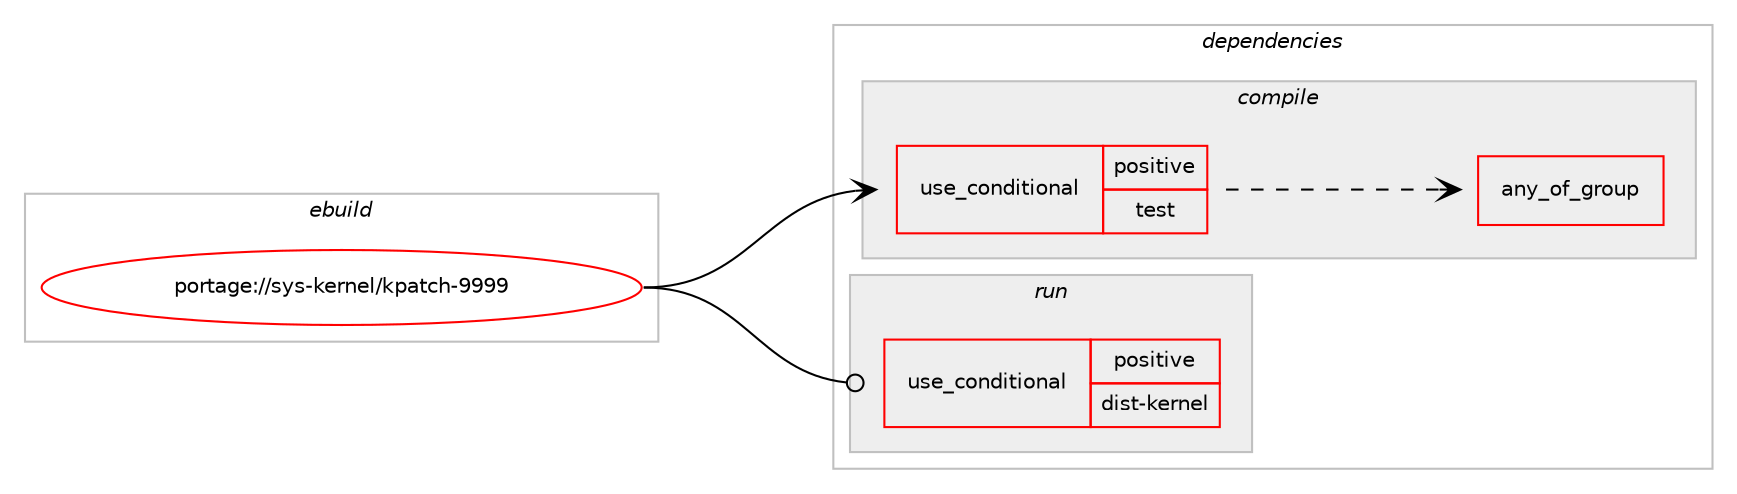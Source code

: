 digraph prolog {

# *************
# Graph options
# *************

newrank=true;
concentrate=true;
compound=true;
graph [rankdir=LR,fontname=Helvetica,fontsize=10,ranksep=1.5];#, ranksep=2.5, nodesep=0.2];
edge  [arrowhead=vee];
node  [fontname=Helvetica,fontsize=10];

# **********
# The ebuild
# **********

subgraph cluster_leftcol {
color=gray;
rank=same;
label=<<i>ebuild</i>>;
id [label="portage://sys-kernel/kpatch-9999", color=red, width=4, href="../sys-kernel/kpatch-9999.svg"];
}

# ****************
# The dependencies
# ****************

subgraph cluster_midcol {
color=gray;
label=<<i>dependencies</i>>;
subgraph cluster_compile {
fillcolor="#eeeeee";
style=filled;
label=<<i>compile</i>>;
subgraph cond13215 {
dependency19032 [label=<<TABLE BORDER="0" CELLBORDER="1" CELLSPACING="0" CELLPADDING="4"><TR><TD ROWSPAN="3" CELLPADDING="10">use_conditional</TD></TR><TR><TD>positive</TD></TR><TR><TD>test</TD></TR></TABLE>>, shape=none, color=red];
subgraph any173 {
dependency19033 [label=<<TABLE BORDER="0" CELLBORDER="1" CELLSPACING="0" CELLPADDING="4"><TR><TD CELLPADDING="10">any_of_group</TD></TR></TABLE>>, shape=none, color=red];# *** BEGIN UNKNOWN DEPENDENCY TYPE (TODO) ***
# dependency19033 -> package_dependency(portage://sys-kernel/kpatch-9999,install,no,dev-util,shellcheck-bin,none,[,,],[],[])
# *** END UNKNOWN DEPENDENCY TYPE (TODO) ***

# *** BEGIN UNKNOWN DEPENDENCY TYPE (TODO) ***
# dependency19033 -> package_dependency(portage://sys-kernel/kpatch-9999,install,no,dev-util,shellcheck,none,[,,],[],[])
# *** END UNKNOWN DEPENDENCY TYPE (TODO) ***

}
dependency19032:e -> dependency19033:w [weight=20,style="dashed",arrowhead="vee"];
}
id:e -> dependency19032:w [weight=20,style="solid",arrowhead="vee"];
# *** BEGIN UNKNOWN DEPENDENCY TYPE (TODO) ***
# id -> package_dependency(portage://sys-kernel/kpatch-9999,install,no,app-alternatives,yacc,none,[,,],[],[])
# *** END UNKNOWN DEPENDENCY TYPE (TODO) ***

# *** BEGIN UNKNOWN DEPENDENCY TYPE (TODO) ***
# id -> package_dependency(portage://sys-kernel/kpatch-9999,install,no,app-crypt,pesign,none,[,,],[],[])
# *** END UNKNOWN DEPENDENCY TYPE (TODO) ***

# *** BEGIN UNKNOWN DEPENDENCY TYPE (TODO) ***
# id -> package_dependency(portage://sys-kernel/kpatch-9999,install,no,dev-libs,elfutils,none,[,,],[],[])
# *** END UNKNOWN DEPENDENCY TYPE (TODO) ***

# *** BEGIN UNKNOWN DEPENDENCY TYPE (TODO) ***
# id -> package_dependency(portage://sys-kernel/kpatch-9999,install,no,sys-apps,pciutils,none,[,,],[],[])
# *** END UNKNOWN DEPENDENCY TYPE (TODO) ***

# *** BEGIN UNKNOWN DEPENDENCY TYPE (TODO) ***
# id -> package_dependency(portage://sys-kernel/kpatch-9999,install,no,sys-libs,zlib,none,[,,],[],[])
# *** END UNKNOWN DEPENDENCY TYPE (TODO) ***

# *** BEGIN UNKNOWN DEPENDENCY TYPE (TODO) ***
# id -> package_dependency(portage://sys-kernel/kpatch-9999,install,no,virtual,linux-sources,none,[,,],[],[])
# *** END UNKNOWN DEPENDENCY TYPE (TODO) ***

}
subgraph cluster_compileandrun {
fillcolor="#eeeeee";
style=filled;
label=<<i>compile and run</i>>;
}
subgraph cluster_run {
fillcolor="#eeeeee";
style=filled;
label=<<i>run</i>>;
subgraph cond13216 {
dependency19034 [label=<<TABLE BORDER="0" CELLBORDER="1" CELLSPACING="0" CELLPADDING="4"><TR><TD ROWSPAN="3" CELLPADDING="10">use_conditional</TD></TR><TR><TD>positive</TD></TR><TR><TD>dist-kernel</TD></TR></TABLE>>, shape=none, color=red];
# *** BEGIN UNKNOWN DEPENDENCY TYPE (TODO) ***
# dependency19034 -> package_dependency(portage://sys-kernel/kpatch-9999,run,no,virtual,dist-kernel,none,[,,],any_same_slot,[])
# *** END UNKNOWN DEPENDENCY TYPE (TODO) ***

}
id:e -> dependency19034:w [weight=20,style="solid",arrowhead="odot"];
# *** BEGIN UNKNOWN DEPENDENCY TYPE (TODO) ***
# id -> package_dependency(portage://sys-kernel/kpatch-9999,run,no,app-crypt,pesign,none,[,,],[],[])
# *** END UNKNOWN DEPENDENCY TYPE (TODO) ***

# *** BEGIN UNKNOWN DEPENDENCY TYPE (TODO) ***
# id -> package_dependency(portage://sys-kernel/kpatch-9999,run,no,sys-apps,kmod,none,[,,],[],[use(enable(tools),none)])
# *** END UNKNOWN DEPENDENCY TYPE (TODO) ***

# *** BEGIN UNKNOWN DEPENDENCY TYPE (TODO) ***
# id -> package_dependency(portage://sys-kernel/kpatch-9999,run,no,sys-apps,pciutils,none,[,,],[],[])
# *** END UNKNOWN DEPENDENCY TYPE (TODO) ***

# *** BEGIN UNKNOWN DEPENDENCY TYPE (TODO) ***
# id -> package_dependency(portage://sys-kernel/kpatch-9999,run,no,sys-libs,zlib,none,[,,],[],[])
# *** END UNKNOWN DEPENDENCY TYPE (TODO) ***

}
}

# **************
# The candidates
# **************

subgraph cluster_choices {
rank=same;
color=gray;
label=<<i>candidates</i>>;

}

}
